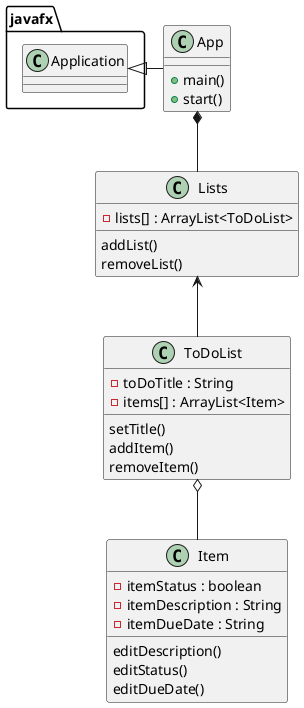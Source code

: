 @startuml
'https://plantuml.com/class-diagram



class App {
+ main()
+ start()
}

class Lists{
-lists[] : ArrayList<ToDoList>
addList()
removeList()
}

class ToDoList {
- toDoTitle : String
- items[] : ArrayList<Item>
setTitle()
addItem()
removeItem()
}

class Item {
- itemStatus : boolean
- itemDescription : String
- itemDueDate : String

editDescription()
editStatus()
editDueDate()
}



javafx.Application <|- App
App *-- Lists
Lists <-- ToDoList
ToDoList o-- Item

@enduml